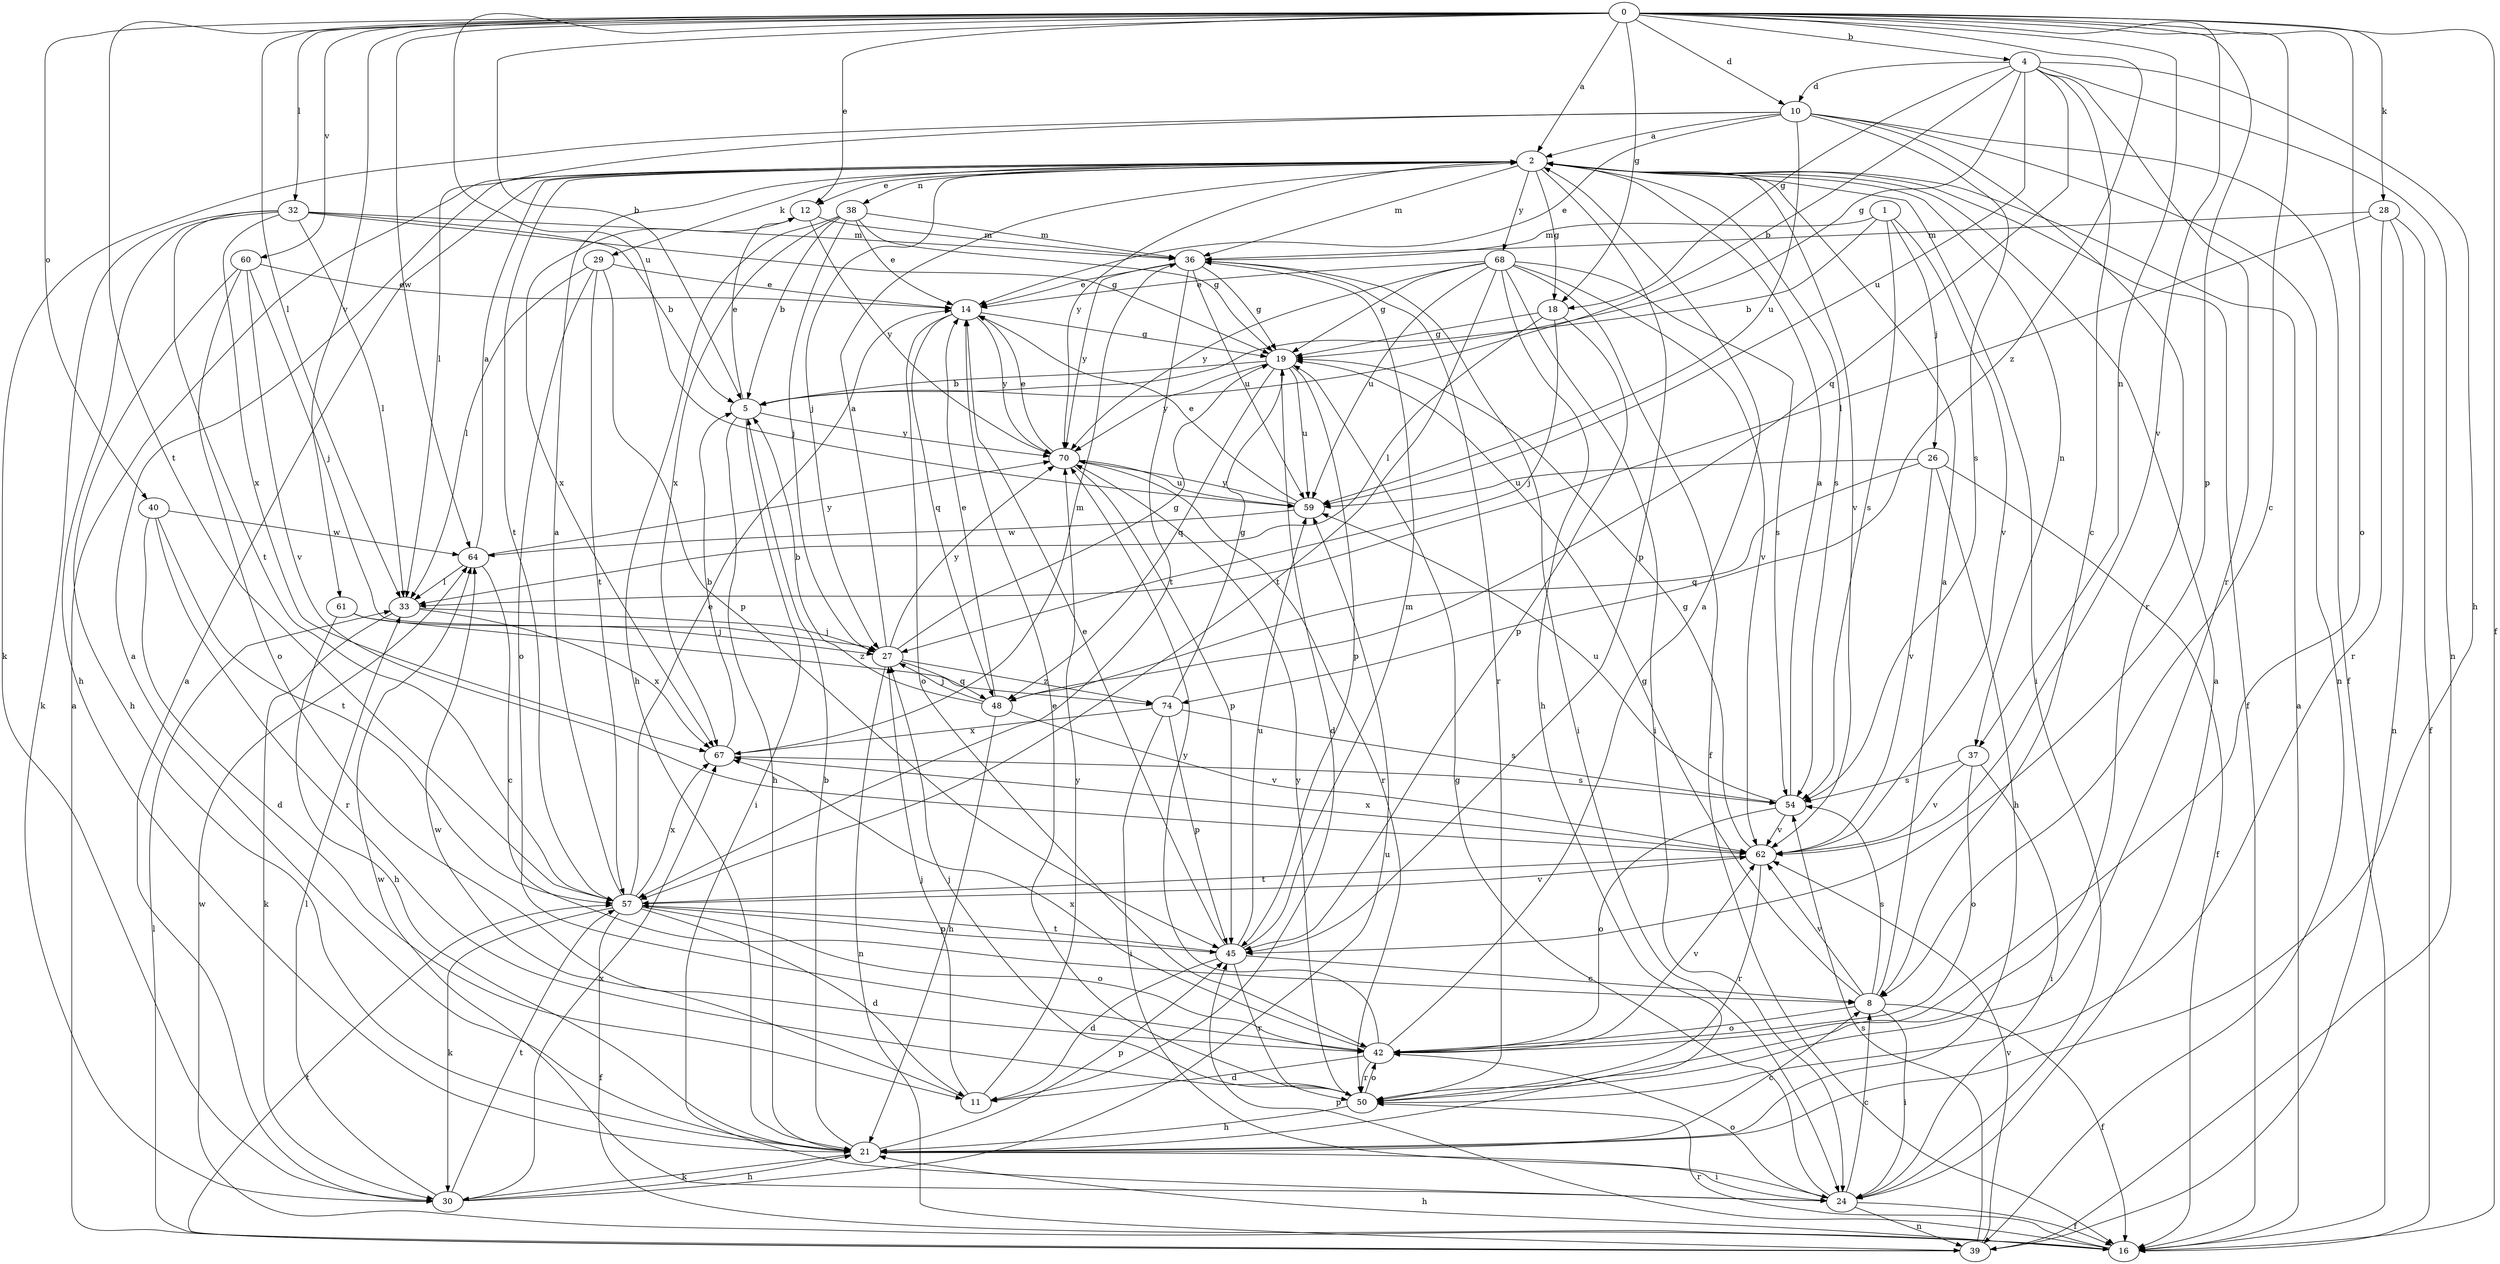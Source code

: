 strict digraph  {
0;
1;
2;
4;
5;
8;
10;
11;
12;
14;
16;
18;
19;
21;
24;
26;
27;
28;
29;
30;
32;
33;
36;
37;
38;
39;
40;
42;
45;
48;
50;
54;
57;
59;
60;
61;
62;
64;
67;
68;
70;
74;
0 -> 2  [label=a];
0 -> 4  [label=b];
0 -> 5  [label=b];
0 -> 8  [label=c];
0 -> 10  [label=d];
0 -> 12  [label=e];
0 -> 16  [label=f];
0 -> 18  [label=g];
0 -> 28  [label=k];
0 -> 32  [label=l];
0 -> 33  [label=l];
0 -> 37  [label=n];
0 -> 40  [label=o];
0 -> 42  [label=o];
0 -> 45  [label=p];
0 -> 57  [label=t];
0 -> 59  [label=u];
0 -> 60  [label=v];
0 -> 61  [label=v];
0 -> 62  [label=v];
0 -> 64  [label=w];
0 -> 74  [label=z];
1 -> 5  [label=b];
1 -> 26  [label=j];
1 -> 36  [label=m];
1 -> 54  [label=s];
1 -> 62  [label=v];
2 -> 12  [label=e];
2 -> 16  [label=f];
2 -> 18  [label=g];
2 -> 24  [label=i];
2 -> 27  [label=j];
2 -> 29  [label=k];
2 -> 36  [label=m];
2 -> 37  [label=n];
2 -> 38  [label=n];
2 -> 45  [label=p];
2 -> 54  [label=s];
2 -> 57  [label=t];
2 -> 62  [label=v];
2 -> 68  [label=y];
2 -> 70  [label=y];
4 -> 5  [label=b];
4 -> 8  [label=c];
4 -> 10  [label=d];
4 -> 18  [label=g];
4 -> 19  [label=g];
4 -> 21  [label=h];
4 -> 39  [label=n];
4 -> 48  [label=q];
4 -> 50  [label=r];
4 -> 59  [label=u];
5 -> 12  [label=e];
5 -> 21  [label=h];
5 -> 24  [label=i];
5 -> 70  [label=y];
8 -> 2  [label=a];
8 -> 16  [label=f];
8 -> 19  [label=g];
8 -> 24  [label=i];
8 -> 42  [label=o];
8 -> 54  [label=s];
8 -> 62  [label=v];
10 -> 2  [label=a];
10 -> 14  [label=e];
10 -> 16  [label=f];
10 -> 30  [label=k];
10 -> 33  [label=l];
10 -> 39  [label=n];
10 -> 50  [label=r];
10 -> 54  [label=s];
10 -> 59  [label=u];
11 -> 27  [label=j];
11 -> 64  [label=w];
11 -> 70  [label=y];
12 -> 36  [label=m];
12 -> 67  [label=x];
12 -> 70  [label=y];
14 -> 19  [label=g];
14 -> 42  [label=o];
14 -> 48  [label=q];
14 -> 70  [label=y];
16 -> 2  [label=a];
16 -> 21  [label=h];
16 -> 45  [label=p];
16 -> 50  [label=r];
16 -> 64  [label=w];
18 -> 19  [label=g];
18 -> 27  [label=j];
18 -> 33  [label=l];
18 -> 45  [label=p];
19 -> 5  [label=b];
19 -> 11  [label=d];
19 -> 45  [label=p];
19 -> 48  [label=q];
19 -> 59  [label=u];
19 -> 70  [label=y];
21 -> 2  [label=a];
21 -> 5  [label=b];
21 -> 8  [label=c];
21 -> 24  [label=i];
21 -> 30  [label=k];
21 -> 45  [label=p];
24 -> 2  [label=a];
24 -> 8  [label=c];
24 -> 16  [label=f];
24 -> 19  [label=g];
24 -> 39  [label=n];
24 -> 42  [label=o];
24 -> 64  [label=w];
26 -> 16  [label=f];
26 -> 21  [label=h];
26 -> 48  [label=q];
26 -> 59  [label=u];
26 -> 62  [label=v];
27 -> 2  [label=a];
27 -> 19  [label=g];
27 -> 39  [label=n];
27 -> 48  [label=q];
27 -> 70  [label=y];
27 -> 74  [label=z];
28 -> 16  [label=f];
28 -> 33  [label=l];
28 -> 36  [label=m];
28 -> 39  [label=n];
28 -> 50  [label=r];
29 -> 14  [label=e];
29 -> 33  [label=l];
29 -> 42  [label=o];
29 -> 45  [label=p];
29 -> 57  [label=t];
30 -> 2  [label=a];
30 -> 21  [label=h];
30 -> 33  [label=l];
30 -> 57  [label=t];
30 -> 59  [label=u];
30 -> 67  [label=x];
32 -> 5  [label=b];
32 -> 19  [label=g];
32 -> 21  [label=h];
32 -> 30  [label=k];
32 -> 33  [label=l];
32 -> 36  [label=m];
32 -> 57  [label=t];
32 -> 67  [label=x];
33 -> 27  [label=j];
33 -> 30  [label=k];
33 -> 67  [label=x];
36 -> 14  [label=e];
36 -> 19  [label=g];
36 -> 24  [label=i];
36 -> 50  [label=r];
36 -> 57  [label=t];
36 -> 59  [label=u];
36 -> 70  [label=y];
37 -> 24  [label=i];
37 -> 42  [label=o];
37 -> 54  [label=s];
37 -> 62  [label=v];
38 -> 5  [label=b];
38 -> 14  [label=e];
38 -> 19  [label=g];
38 -> 21  [label=h];
38 -> 27  [label=j];
38 -> 36  [label=m];
38 -> 67  [label=x];
39 -> 2  [label=a];
39 -> 33  [label=l];
39 -> 54  [label=s];
39 -> 57  [label=t];
39 -> 62  [label=v];
40 -> 11  [label=d];
40 -> 50  [label=r];
40 -> 57  [label=t];
40 -> 64  [label=w];
42 -> 2  [label=a];
42 -> 11  [label=d];
42 -> 50  [label=r];
42 -> 62  [label=v];
42 -> 67  [label=x];
42 -> 70  [label=y];
45 -> 8  [label=c];
45 -> 11  [label=d];
45 -> 14  [label=e];
45 -> 36  [label=m];
45 -> 50  [label=r];
45 -> 57  [label=t];
45 -> 59  [label=u];
48 -> 5  [label=b];
48 -> 14  [label=e];
48 -> 21  [label=h];
48 -> 27  [label=j];
48 -> 62  [label=v];
50 -> 14  [label=e];
50 -> 21  [label=h];
50 -> 27  [label=j];
50 -> 42  [label=o];
50 -> 70  [label=y];
54 -> 2  [label=a];
54 -> 42  [label=o];
54 -> 59  [label=u];
54 -> 62  [label=v];
57 -> 2  [label=a];
57 -> 11  [label=d];
57 -> 14  [label=e];
57 -> 16  [label=f];
57 -> 30  [label=k];
57 -> 42  [label=o];
57 -> 45  [label=p];
57 -> 62  [label=v];
57 -> 67  [label=x];
59 -> 14  [label=e];
59 -> 64  [label=w];
59 -> 70  [label=y];
60 -> 14  [label=e];
60 -> 21  [label=h];
60 -> 27  [label=j];
60 -> 42  [label=o];
60 -> 62  [label=v];
61 -> 21  [label=h];
61 -> 27  [label=j];
61 -> 74  [label=z];
62 -> 19  [label=g];
62 -> 50  [label=r];
62 -> 57  [label=t];
62 -> 67  [label=x];
64 -> 2  [label=a];
64 -> 8  [label=c];
64 -> 33  [label=l];
64 -> 70  [label=y];
67 -> 5  [label=b];
67 -> 36  [label=m];
67 -> 54  [label=s];
68 -> 14  [label=e];
68 -> 16  [label=f];
68 -> 19  [label=g];
68 -> 21  [label=h];
68 -> 24  [label=i];
68 -> 54  [label=s];
68 -> 57  [label=t];
68 -> 59  [label=u];
68 -> 62  [label=v];
68 -> 70  [label=y];
70 -> 14  [label=e];
70 -> 45  [label=p];
70 -> 50  [label=r];
70 -> 59  [label=u];
74 -> 19  [label=g];
74 -> 24  [label=i];
74 -> 45  [label=p];
74 -> 54  [label=s];
74 -> 67  [label=x];
}
